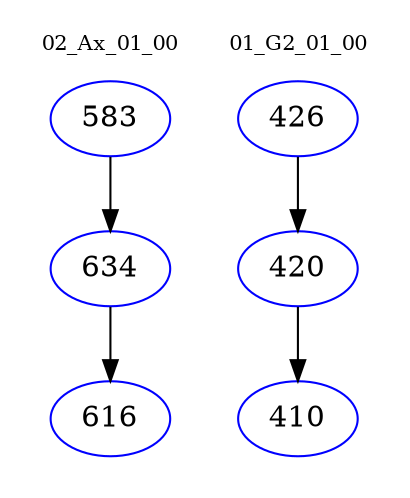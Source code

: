 digraph{
subgraph cluster_0 {
color = white
label = "02_Ax_01_00";
fontsize=10;
T0_583 [label="583", color="blue"]
T0_583 -> T0_634 [color="black"]
T0_634 [label="634", color="blue"]
T0_634 -> T0_616 [color="black"]
T0_616 [label="616", color="blue"]
}
subgraph cluster_1 {
color = white
label = "01_G2_01_00";
fontsize=10;
T1_426 [label="426", color="blue"]
T1_426 -> T1_420 [color="black"]
T1_420 [label="420", color="blue"]
T1_420 -> T1_410 [color="black"]
T1_410 [label="410", color="blue"]
}
}
